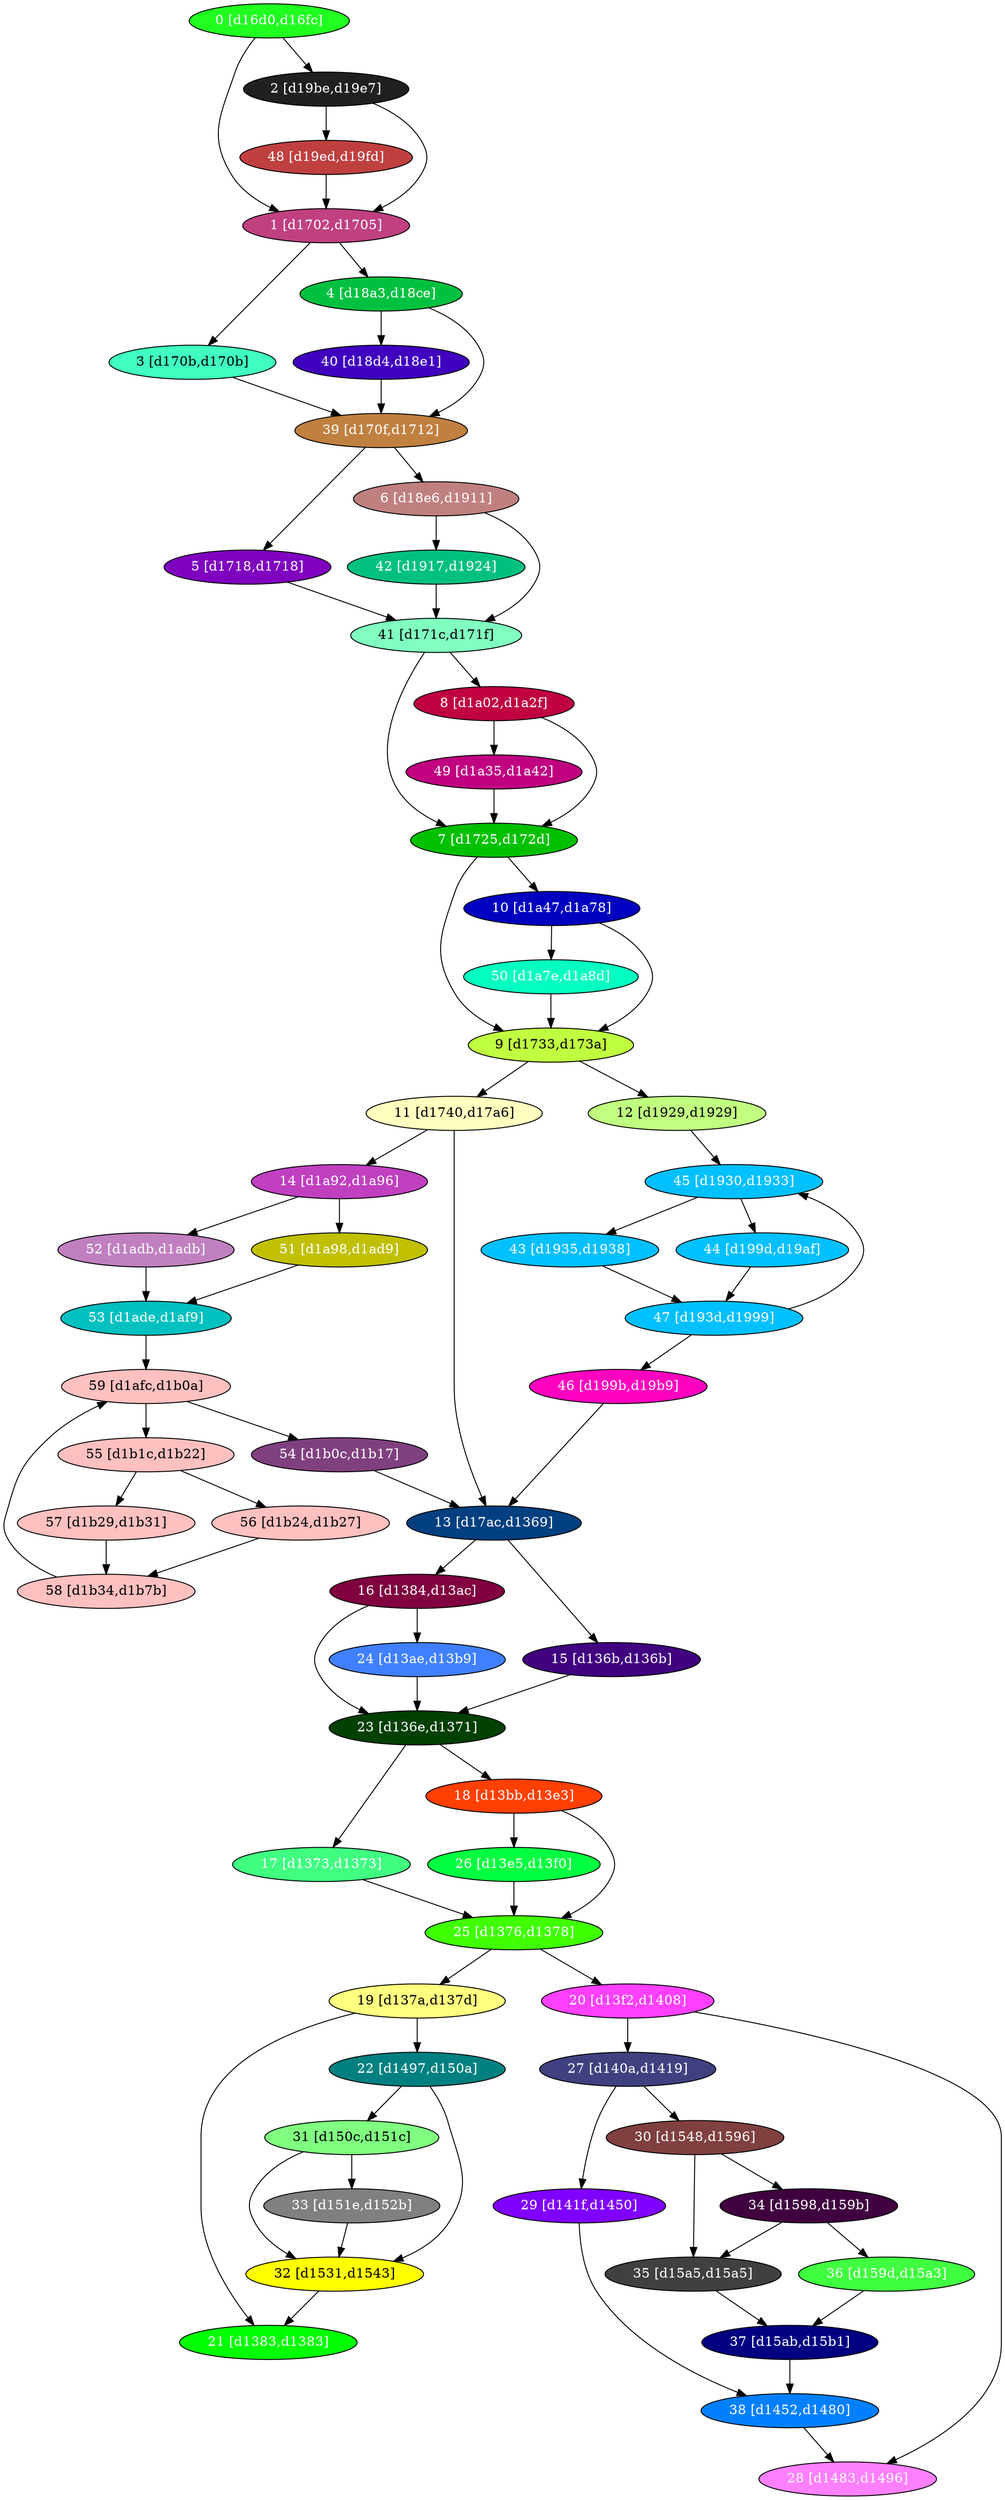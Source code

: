 diGraph libnss3{
	libnss3_0  [style=filled fillcolor="#20FF20" fontcolor="#ffffff" shape=oval label="0 [d16d0,d16fc]"]
	libnss3_1  [style=filled fillcolor="#C04080" fontcolor="#ffffff" shape=oval label="1 [d1702,d1705]"]
	libnss3_2  [style=filled fillcolor="#202020" fontcolor="#ffffff" shape=oval label="2 [d19be,d19e7]"]
	libnss3_3  [style=filled fillcolor="#40FFC0" fontcolor="#000000" shape=oval label="3 [d170b,d170b]"]
	libnss3_4  [style=filled fillcolor="#00C040" fontcolor="#ffffff" shape=oval label="4 [d18a3,d18ce]"]
	libnss3_5  [style=filled fillcolor="#8000C0" fontcolor="#ffffff" shape=oval label="5 [d1718,d1718]"]
	libnss3_6  [style=filled fillcolor="#C08080" fontcolor="#ffffff" shape=oval label="6 [d18e6,d1911]"]
	libnss3_7  [style=filled fillcolor="#00C000" fontcolor="#ffffff" shape=oval label="7 [d1725,d172d]"]
	libnss3_8  [style=filled fillcolor="#C00040" fontcolor="#ffffff" shape=oval label="8 [d1a02,d1a2f]"]
	libnss3_9  [style=filled fillcolor="#C0FF40" fontcolor="#000000" shape=oval label="9 [d1733,d173a]"]
	libnss3_a  [style=filled fillcolor="#0000C0" fontcolor="#ffffff" shape=oval label="10 [d1a47,d1a78]"]
	libnss3_b  [style=filled fillcolor="#FFFFC0" fontcolor="#000000" shape=oval label="11 [d1740,d17a6]"]
	libnss3_c  [style=filled fillcolor="#C0FF80" fontcolor="#000000" shape=oval label="12 [d1929,d1929]"]
	libnss3_d  [style=filled fillcolor="#004080" fontcolor="#ffffff" shape=oval label="13 [d17ac,d1369]"]
	libnss3_e  [style=filled fillcolor="#C040C0" fontcolor="#ffffff" shape=oval label="14 [d1a92,d1a96]"]
	libnss3_f  [style=filled fillcolor="#400080" fontcolor="#ffffff" shape=oval label="15 [d136b,d136b]"]
	libnss3_10  [style=filled fillcolor="#800040" fontcolor="#ffffff" shape=oval label="16 [d1384,d13ac]"]
	libnss3_11  [style=filled fillcolor="#40FF80" fontcolor="#ffffff" shape=oval label="17 [d1373,d1373]"]
	libnss3_12  [style=filled fillcolor="#FF4000" fontcolor="#ffffff" shape=oval label="18 [d13bb,d13e3]"]
	libnss3_13  [style=filled fillcolor="#FFFF80" fontcolor="#000000" shape=oval label="19 [d137a,d137d]"]
	libnss3_14  [style=filled fillcolor="#FF40FF" fontcolor="#ffffff" shape=oval label="20 [d13f2,d1408]"]
	libnss3_15  [style=filled fillcolor="#00FF00" fontcolor="#ffffff" shape=oval label="21 [d1383,d1383]"]
	libnss3_16  [style=filled fillcolor="#008080" fontcolor="#ffffff" shape=oval label="22 [d1497,d150a]"]
	libnss3_17  [style=filled fillcolor="#004000" fontcolor="#ffffff" shape=oval label="23 [d136e,d1371]"]
	libnss3_18  [style=filled fillcolor="#4080FF" fontcolor="#ffffff" shape=oval label="24 [d13ae,d13b9]"]
	libnss3_19  [style=filled fillcolor="#40FF00" fontcolor="#ffffff" shape=oval label="25 [d1376,d1378]"]
	libnss3_1a  [style=filled fillcolor="#00FF40" fontcolor="#ffffff" shape=oval label="26 [d13e5,d13f0]"]
	libnss3_1b  [style=filled fillcolor="#404080" fontcolor="#ffffff" shape=oval label="27 [d140a,d1419]"]
	libnss3_1c  [style=filled fillcolor="#FF80FF" fontcolor="#ffffff" shape=oval label="28 [d1483,d1496]"]
	libnss3_1d  [style=filled fillcolor="#8000FF" fontcolor="#ffffff" shape=oval label="29 [d141f,d1450]"]
	libnss3_1e  [style=filled fillcolor="#804040" fontcolor="#ffffff" shape=oval label="30 [d1548,d1596]"]
	libnss3_1f  [style=filled fillcolor="#80FF80" fontcolor="#000000" shape=oval label="31 [d150c,d151c]"]
	libnss3_20  [style=filled fillcolor="#FFFF00" fontcolor="#000000" shape=oval label="32 [d1531,d1543]"]
	libnss3_21  [style=filled fillcolor="#808080" fontcolor="#ffffff" shape=oval label="33 [d151e,d152b]"]
	libnss3_22  [style=filled fillcolor="#400040" fontcolor="#ffffff" shape=oval label="34 [d1598,d159b]"]
	libnss3_23  [style=filled fillcolor="#404040" fontcolor="#ffffff" shape=oval label="35 [d15a5,d15a5]"]
	libnss3_24  [style=filled fillcolor="#40FF40" fontcolor="#ffffff" shape=oval label="36 [d159d,d15a3]"]
	libnss3_25  [style=filled fillcolor="#000080" fontcolor="#ffffff" shape=oval label="37 [d15ab,d15b1]"]
	libnss3_26  [style=filled fillcolor="#0080FF" fontcolor="#ffffff" shape=oval label="38 [d1452,d1480]"]
	libnss3_27  [style=filled fillcolor="#C08040" fontcolor="#ffffff" shape=oval label="39 [d170f,d1712]"]
	libnss3_28  [style=filled fillcolor="#4000C0" fontcolor="#ffffff" shape=oval label="40 [d18d4,d18e1]"]
	libnss3_29  [style=filled fillcolor="#80FFC0" fontcolor="#000000" shape=oval label="41 [d171c,d171f]"]
	libnss3_2a  [style=filled fillcolor="#00C080" fontcolor="#ffffff" shape=oval label="42 [d1917,d1924]"]
	libnss3_2b  [style=filled fillcolor="#00C0FF" fontcolor="#ffffff" shape=oval label="43 [d1935,d1938]"]
	libnss3_2c  [style=filled fillcolor="#00C0FF" fontcolor="#ffffff" shape=oval label="44 [d199d,d19af]"]
	libnss3_2d  [style=filled fillcolor="#00C0FF" fontcolor="#ffffff" shape=oval label="45 [d1930,d1933]"]
	libnss3_2e  [style=filled fillcolor="#FF00C0" fontcolor="#ffffff" shape=oval label="46 [d199b,d19b9]"]
	libnss3_2f  [style=filled fillcolor="#00C0FF" fontcolor="#ffffff" shape=oval label="47 [d193d,d1999]"]
	libnss3_30  [style=filled fillcolor="#C04040" fontcolor="#ffffff" shape=oval label="48 [d19ed,d19fd]"]
	libnss3_31  [style=filled fillcolor="#C00080" fontcolor="#ffffff" shape=oval label="49 [d1a35,d1a42]"]
	libnss3_32  [style=filled fillcolor="#00FFC0" fontcolor="#ffffff" shape=oval label="50 [d1a7e,d1a8d]"]
	libnss3_33  [style=filled fillcolor="#C0C000" fontcolor="#ffffff" shape=oval label="51 [d1a98,d1ad9]"]
	libnss3_34  [style=filled fillcolor="#C080C0" fontcolor="#ffffff" shape=oval label="52 [d1adb,d1adb]"]
	libnss3_35  [style=filled fillcolor="#00C0C0" fontcolor="#ffffff" shape=oval label="53 [d1ade,d1af9]"]
	libnss3_36  [style=filled fillcolor="#804080" fontcolor="#ffffff" shape=oval label="54 [d1b0c,d1b17]"]
	libnss3_37  [style=filled fillcolor="#FFC0C0" fontcolor="#000000" shape=oval label="55 [d1b1c,d1b22]"]
	libnss3_38  [style=filled fillcolor="#FFC0C0" fontcolor="#000000" shape=oval label="56 [d1b24,d1b27]"]
	libnss3_39  [style=filled fillcolor="#FFC0C0" fontcolor="#000000" shape=oval label="57 [d1b29,d1b31]"]
	libnss3_3a  [style=filled fillcolor="#FFC0C0" fontcolor="#000000" shape=oval label="58 [d1b34,d1b7b]"]
	libnss3_3b  [style=filled fillcolor="#FFC0C0" fontcolor="#000000" shape=oval label="59 [d1afc,d1b0a]"]

	libnss3_0 -> libnss3_1
	libnss3_0 -> libnss3_2
	libnss3_1 -> libnss3_3
	libnss3_1 -> libnss3_4
	libnss3_2 -> libnss3_1
	libnss3_2 -> libnss3_30
	libnss3_3 -> libnss3_27
	libnss3_4 -> libnss3_27
	libnss3_4 -> libnss3_28
	libnss3_5 -> libnss3_29
	libnss3_6 -> libnss3_29
	libnss3_6 -> libnss3_2a
	libnss3_7 -> libnss3_9
	libnss3_7 -> libnss3_a
	libnss3_8 -> libnss3_7
	libnss3_8 -> libnss3_31
	libnss3_9 -> libnss3_b
	libnss3_9 -> libnss3_c
	libnss3_a -> libnss3_9
	libnss3_a -> libnss3_32
	libnss3_b -> libnss3_d
	libnss3_b -> libnss3_e
	libnss3_c -> libnss3_2d
	libnss3_d -> libnss3_f
	libnss3_d -> libnss3_10
	libnss3_e -> libnss3_33
	libnss3_e -> libnss3_34
	libnss3_f -> libnss3_17
	libnss3_10 -> libnss3_17
	libnss3_10 -> libnss3_18
	libnss3_11 -> libnss3_19
	libnss3_12 -> libnss3_19
	libnss3_12 -> libnss3_1a
	libnss3_13 -> libnss3_15
	libnss3_13 -> libnss3_16
	libnss3_14 -> libnss3_1b
	libnss3_14 -> libnss3_1c
	libnss3_16 -> libnss3_1f
	libnss3_16 -> libnss3_20
	libnss3_17 -> libnss3_11
	libnss3_17 -> libnss3_12
	libnss3_18 -> libnss3_17
	libnss3_19 -> libnss3_13
	libnss3_19 -> libnss3_14
	libnss3_1a -> libnss3_19
	libnss3_1b -> libnss3_1d
	libnss3_1b -> libnss3_1e
	libnss3_1d -> libnss3_26
	libnss3_1e -> libnss3_22
	libnss3_1e -> libnss3_23
	libnss3_1f -> libnss3_20
	libnss3_1f -> libnss3_21
	libnss3_20 -> libnss3_15
	libnss3_21 -> libnss3_20
	libnss3_22 -> libnss3_23
	libnss3_22 -> libnss3_24
	libnss3_23 -> libnss3_25
	libnss3_24 -> libnss3_25
	libnss3_25 -> libnss3_26
	libnss3_26 -> libnss3_1c
	libnss3_27 -> libnss3_5
	libnss3_27 -> libnss3_6
	libnss3_28 -> libnss3_27
	libnss3_29 -> libnss3_7
	libnss3_29 -> libnss3_8
	libnss3_2a -> libnss3_29
	libnss3_2b -> libnss3_2f
	libnss3_2c -> libnss3_2f
	libnss3_2d -> libnss3_2b
	libnss3_2d -> libnss3_2c
	libnss3_2e -> libnss3_d
	libnss3_2f -> libnss3_2d
	libnss3_2f -> libnss3_2e
	libnss3_30 -> libnss3_1
	libnss3_31 -> libnss3_7
	libnss3_32 -> libnss3_9
	libnss3_33 -> libnss3_35
	libnss3_34 -> libnss3_35
	libnss3_35 -> libnss3_3b
	libnss3_36 -> libnss3_d
	libnss3_37 -> libnss3_38
	libnss3_37 -> libnss3_39
	libnss3_38 -> libnss3_3a
	libnss3_39 -> libnss3_3a
	libnss3_3a -> libnss3_3b
	libnss3_3b -> libnss3_36
	libnss3_3b -> libnss3_37
}